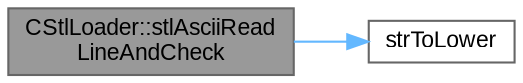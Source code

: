 digraph "CStlLoader::stlAsciiReadLineAndCheck"
{
 // LATEX_PDF_SIZE
  bgcolor="transparent";
  edge [fontname=Arial,fontsize=11,labelfontname=Arial,labelfontsize=11];
  node [fontname=Arial,fontsize=11,shape=box,height=0.2,width=0.4];
  rankdir="LR";
  Node1 [id="Node000001",label="CStlLoader::stlAsciiRead\lLineAndCheck",height=0.2,width=0.4,color="gray40", fillcolor="grey60", style="filled", fontcolor="black",tooltip="Reads a line from the ASCII STL file and checks for expected content."];
  Node1 -> Node2 [id="edge1_Node000001_Node000002",color="steelblue1",style="solid",tooltip=" "];
  Node2 [id="Node000002",label="strToLower",height=0.2,width=0.4,color="grey40", fillcolor="white", style="filled",URL="$common_8h.html#a95169468f308e9c662db968dd9a7833d",tooltip="Converts a container of characters to lowercase."];
}

